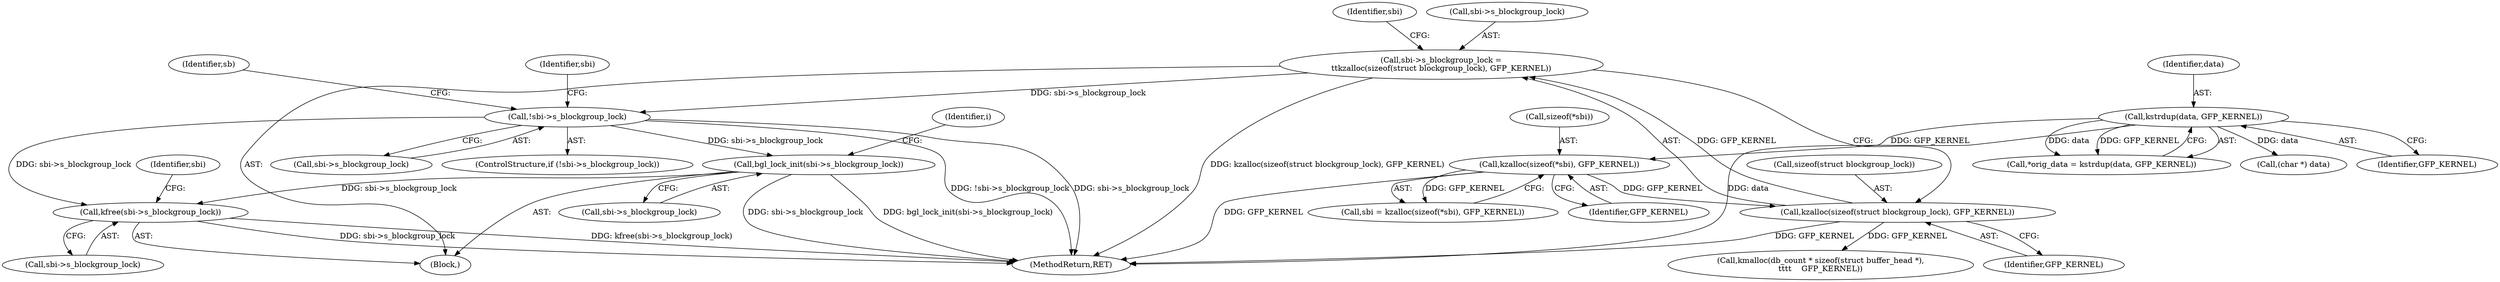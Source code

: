 digraph "0_linux_0449641130f5652b344ef6fa39fa019d7e94660a@API" {
"1002211" [label="(Call,kfree(sbi->s_blockgroup_lock))"];
"1000194" [label="(Call,!sbi->s_blockgroup_lock)"];
"1000185" [label="(Call,sbi->s_blockgroup_lock =\n\t\tkzalloc(sizeof(struct blockgroup_lock), GFP_KERNEL))"];
"1000189" [label="(Call,kzalloc(sizeof(struct blockgroup_lock), GFP_KERNEL))"];
"1000176" [label="(Call,kzalloc(sizeof(*sbi), GFP_KERNEL))"];
"1000128" [label="(Call,kstrdup(data, GFP_KERNEL))"];
"1001245" [label="(Call,bgl_lock_init(sbi->s_blockgroup_lock))"];
"1000185" [label="(Call,sbi->s_blockgroup_lock =\n\t\tkzalloc(sizeof(struct blockgroup_lock), GFP_KERNEL))"];
"1000129" [label="(Identifier,data)"];
"1000128" [label="(Call,kstrdup(data, GFP_KERNEL))"];
"1000559" [label="(Call,(char *) data)"];
"1000194" [label="(Call,!sbi->s_blockgroup_lock)"];
"1000176" [label="(Call,kzalloc(sizeof(*sbi), GFP_KERNEL))"];
"1000177" [label="(Call,sizeof(*sbi))"];
"1000130" [label="(Identifier,GFP_KERNEL)"];
"1000204" [label="(Identifier,sb)"];
"1000189" [label="(Call,kzalloc(sizeof(struct blockgroup_lock), GFP_KERNEL))"];
"1001251" [label="(Identifier,i)"];
"1002216" [label="(Identifier,sbi)"];
"1000192" [label="(Identifier,GFP_KERNEL)"];
"1000200" [label="(Identifier,sbi)"];
"1000196" [label="(Identifier,sbi)"];
"1002211" [label="(Call,kfree(sbi->s_blockgroup_lock))"];
"1000174" [label="(Call,sbi = kzalloc(sizeof(*sbi), GFP_KERNEL))"];
"1000190" [label="(Call,sizeof(struct blockgroup_lock))"];
"1000195" [label="(Call,sbi->s_blockgroup_lock)"];
"1000186" [label="(Call,sbi->s_blockgroup_lock)"];
"1000126" [label="(Call,*orig_data = kstrdup(data, GFP_KERNEL))"];
"1000180" [label="(Identifier,GFP_KERNEL)"];
"1000193" [label="(ControlStructure,if (!sbi->s_blockgroup_lock))"];
"1001216" [label="(Call,kmalloc(db_count * sizeof(struct buffer_head *),\n\t\t\t\t    GFP_KERNEL))"];
"1002212" [label="(Call,sbi->s_blockgroup_lock)"];
"1001245" [label="(Call,bgl_lock_init(sbi->s_blockgroup_lock))"];
"1001246" [label="(Call,sbi->s_blockgroup_lock)"];
"1002222" [label="(MethodReturn,RET)"];
"1000124" [label="(Block,)"];
"1002211" -> "1000124"  [label="AST: "];
"1002211" -> "1002212"  [label="CFG: "];
"1002212" -> "1002211"  [label="AST: "];
"1002216" -> "1002211"  [label="CFG: "];
"1002211" -> "1002222"  [label="DDG: kfree(sbi->s_blockgroup_lock)"];
"1002211" -> "1002222"  [label="DDG: sbi->s_blockgroup_lock"];
"1000194" -> "1002211"  [label="DDG: sbi->s_blockgroup_lock"];
"1001245" -> "1002211"  [label="DDG: sbi->s_blockgroup_lock"];
"1000194" -> "1000193"  [label="AST: "];
"1000194" -> "1000195"  [label="CFG: "];
"1000195" -> "1000194"  [label="AST: "];
"1000200" -> "1000194"  [label="CFG: "];
"1000204" -> "1000194"  [label="CFG: "];
"1000194" -> "1002222"  [label="DDG: !sbi->s_blockgroup_lock"];
"1000194" -> "1002222"  [label="DDG: sbi->s_blockgroup_lock"];
"1000185" -> "1000194"  [label="DDG: sbi->s_blockgroup_lock"];
"1000194" -> "1001245"  [label="DDG: sbi->s_blockgroup_lock"];
"1000185" -> "1000124"  [label="AST: "];
"1000185" -> "1000189"  [label="CFG: "];
"1000186" -> "1000185"  [label="AST: "];
"1000189" -> "1000185"  [label="AST: "];
"1000196" -> "1000185"  [label="CFG: "];
"1000185" -> "1002222"  [label="DDG: kzalloc(sizeof(struct blockgroup_lock), GFP_KERNEL)"];
"1000189" -> "1000185"  [label="DDG: GFP_KERNEL"];
"1000189" -> "1000192"  [label="CFG: "];
"1000190" -> "1000189"  [label="AST: "];
"1000192" -> "1000189"  [label="AST: "];
"1000189" -> "1002222"  [label="DDG: GFP_KERNEL"];
"1000176" -> "1000189"  [label="DDG: GFP_KERNEL"];
"1000189" -> "1001216"  [label="DDG: GFP_KERNEL"];
"1000176" -> "1000174"  [label="AST: "];
"1000176" -> "1000180"  [label="CFG: "];
"1000177" -> "1000176"  [label="AST: "];
"1000180" -> "1000176"  [label="AST: "];
"1000174" -> "1000176"  [label="CFG: "];
"1000176" -> "1002222"  [label="DDG: GFP_KERNEL"];
"1000176" -> "1000174"  [label="DDG: GFP_KERNEL"];
"1000128" -> "1000176"  [label="DDG: GFP_KERNEL"];
"1000128" -> "1000126"  [label="AST: "];
"1000128" -> "1000130"  [label="CFG: "];
"1000129" -> "1000128"  [label="AST: "];
"1000130" -> "1000128"  [label="AST: "];
"1000126" -> "1000128"  [label="CFG: "];
"1000128" -> "1002222"  [label="DDG: data"];
"1000128" -> "1000126"  [label="DDG: data"];
"1000128" -> "1000126"  [label="DDG: GFP_KERNEL"];
"1000128" -> "1000559"  [label="DDG: data"];
"1001245" -> "1000124"  [label="AST: "];
"1001245" -> "1001246"  [label="CFG: "];
"1001246" -> "1001245"  [label="AST: "];
"1001251" -> "1001245"  [label="CFG: "];
"1001245" -> "1002222"  [label="DDG: sbi->s_blockgroup_lock"];
"1001245" -> "1002222"  [label="DDG: bgl_lock_init(sbi->s_blockgroup_lock)"];
}
